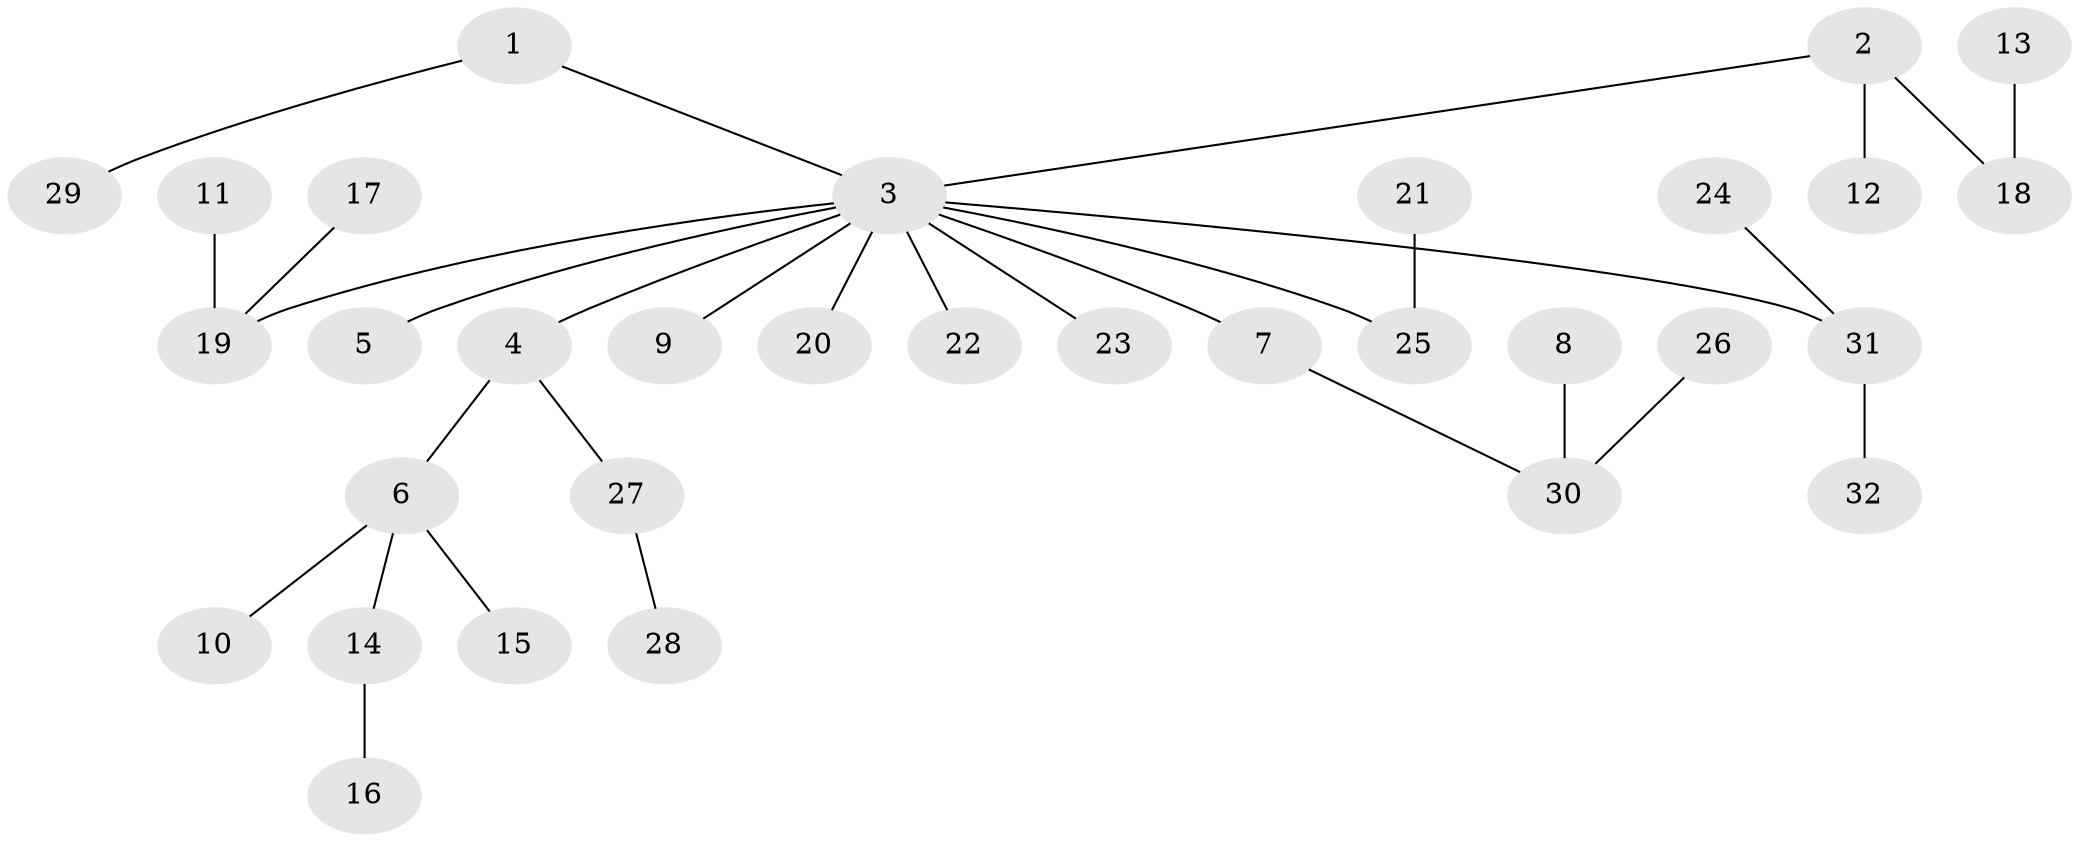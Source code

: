 // original degree distribution, {4: 0.046875, 2: 0.28125, 3: 0.140625, 10: 0.015625, 5: 0.03125, 1: 0.484375}
// Generated by graph-tools (version 1.1) at 2025/50/03/09/25 03:50:24]
// undirected, 32 vertices, 31 edges
graph export_dot {
graph [start="1"]
  node [color=gray90,style=filled];
  1;
  2;
  3;
  4;
  5;
  6;
  7;
  8;
  9;
  10;
  11;
  12;
  13;
  14;
  15;
  16;
  17;
  18;
  19;
  20;
  21;
  22;
  23;
  24;
  25;
  26;
  27;
  28;
  29;
  30;
  31;
  32;
  1 -- 3 [weight=1.0];
  1 -- 29 [weight=1.0];
  2 -- 3 [weight=1.0];
  2 -- 12 [weight=1.0];
  2 -- 18 [weight=1.0];
  3 -- 4 [weight=1.0];
  3 -- 5 [weight=1.0];
  3 -- 7 [weight=1.0];
  3 -- 9 [weight=1.0];
  3 -- 19 [weight=1.0];
  3 -- 20 [weight=1.0];
  3 -- 22 [weight=1.0];
  3 -- 23 [weight=1.0];
  3 -- 25 [weight=1.0];
  3 -- 31 [weight=1.0];
  4 -- 6 [weight=1.0];
  4 -- 27 [weight=1.0];
  6 -- 10 [weight=1.0];
  6 -- 14 [weight=1.0];
  6 -- 15 [weight=1.0];
  7 -- 30 [weight=1.0];
  8 -- 30 [weight=1.0];
  11 -- 19 [weight=1.0];
  13 -- 18 [weight=1.0];
  14 -- 16 [weight=1.0];
  17 -- 19 [weight=1.0];
  21 -- 25 [weight=1.0];
  24 -- 31 [weight=1.0];
  26 -- 30 [weight=1.0];
  27 -- 28 [weight=1.0];
  31 -- 32 [weight=1.0];
}

